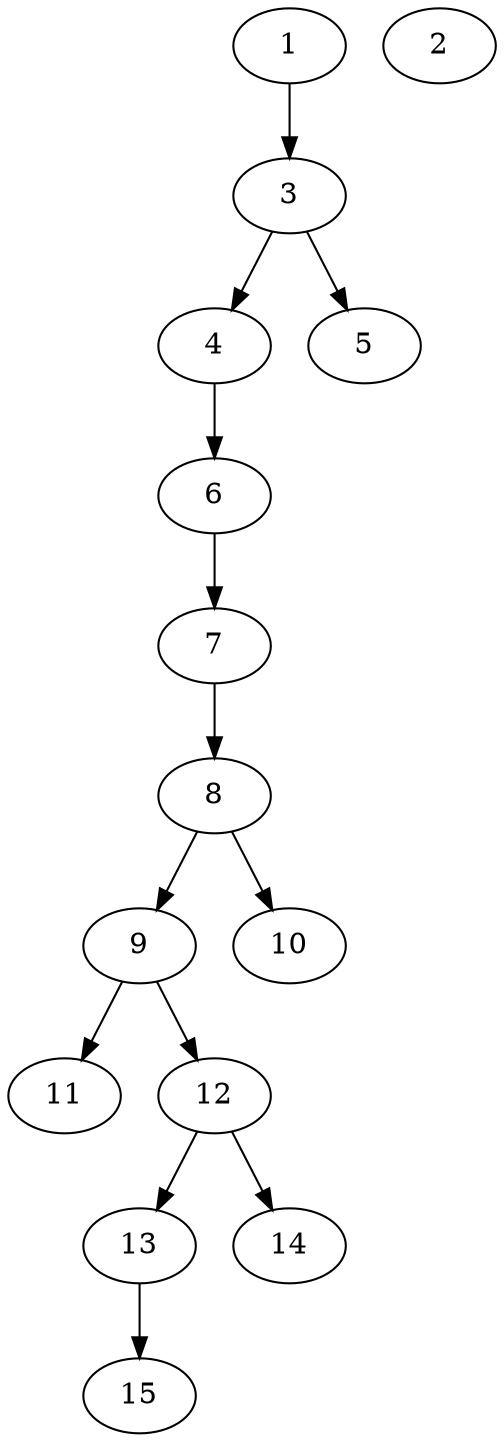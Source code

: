 // DAG automatically generated by daggen at Thu Oct  3 13:59:27 2019
// ./daggen --dot -n 15 --ccr 0.4 --fat 0.3 --regular 0.5 --density 0.5 --mindata 5242880 --maxdata 52428800 
digraph G {
  1 [size="68764160", alpha="0.03", expect_size="27505664"] 
  1 -> 3 [size ="27505664"]
  2 [size="114088960", alpha="0.17", expect_size="45635584"] 
  3 [size="102799360", alpha="0.16", expect_size="41119744"] 
  3 -> 4 [size ="41119744"]
  3 -> 5 [size ="41119744"]
  4 [size="127342080", alpha="0.12", expect_size="50936832"] 
  4 -> 6 [size ="50936832"]
  5 [size="83645440", alpha="0.10", expect_size="33458176"] 
  6 [size="39262720", alpha="0.07", expect_size="15705088"] 
  6 -> 7 [size ="15705088"]
  7 [size="53655040", alpha="0.06", expect_size="21462016"] 
  7 -> 8 [size ="21462016"]
  8 [size="129390080", alpha="0.16", expect_size="51756032"] 
  8 -> 9 [size ="51756032"]
  8 -> 10 [size ="51756032"]
  9 [size="18245120", alpha="0.05", expect_size="7298048"] 
  9 -> 11 [size ="7298048"]
  9 -> 12 [size ="7298048"]
  10 [size="90375680", alpha="0.19", expect_size="36150272"] 
  11 [size="119805440", alpha="0.12", expect_size="47922176"] 
  12 [size="18457600", alpha="0.19", expect_size="7383040"] 
  12 -> 13 [size ="7383040"]
  12 -> 14 [size ="7383040"]
  13 [size="117729280", alpha="0.11", expect_size="47091712"] 
  13 -> 15 [size ="47091712"]
  14 [size="94200320", alpha="0.00", expect_size="37680128"] 
  15 [size="45626880", alpha="0.06", expect_size="18250752"] 
}
